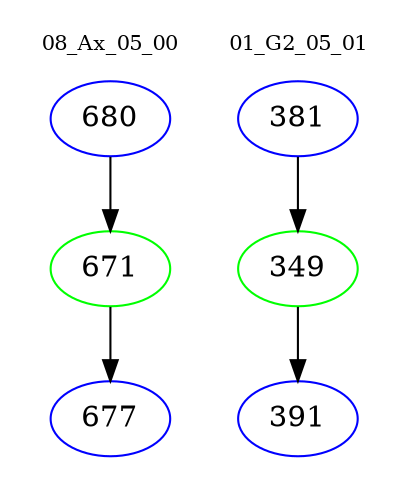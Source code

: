 digraph{
subgraph cluster_0 {
color = white
label = "08_Ax_05_00";
fontsize=10;
T0_680 [label="680", color="blue"]
T0_680 -> T0_671 [color="black"]
T0_671 [label="671", color="green"]
T0_671 -> T0_677 [color="black"]
T0_677 [label="677", color="blue"]
}
subgraph cluster_1 {
color = white
label = "01_G2_05_01";
fontsize=10;
T1_381 [label="381", color="blue"]
T1_381 -> T1_349 [color="black"]
T1_349 [label="349", color="green"]
T1_349 -> T1_391 [color="black"]
T1_391 [label="391", color="blue"]
}
}
